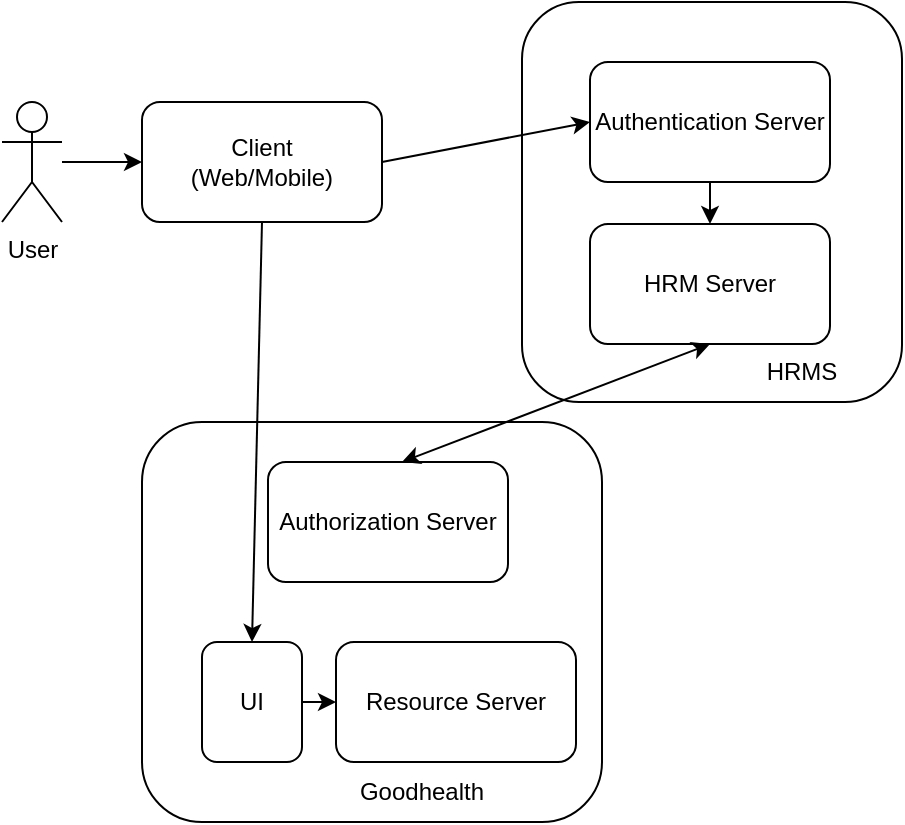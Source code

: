 <mxfile version="13.4.8" type="github">
  <diagram id="7WkYTsBZQpn_qp8Of13j" name="Page-1">
    <mxGraphModel dx="946" dy="449" grid="1" gridSize="10" guides="1" tooltips="1" connect="1" arrows="1" fold="1" page="1" pageScale="1" pageWidth="827" pageHeight="1169" math="0" shadow="0">
      <root>
        <mxCell id="0" />
        <mxCell id="1" parent="0" />
        <mxCell id="LDY9SOWa8UA8EzWxxidL-1" value="Client&lt;br&gt;(Web/Mobile)" style="rounded=1;whiteSpace=wrap;html=1;" vertex="1" parent="1">
          <mxGeometry x="130" y="140" width="120" height="60" as="geometry" />
        </mxCell>
        <mxCell id="LDY9SOWa8UA8EzWxxidL-2" value="" style="rounded=1;whiteSpace=wrap;html=1;" vertex="1" parent="1">
          <mxGeometry x="320" y="90" width="190" height="200" as="geometry" />
        </mxCell>
        <mxCell id="LDY9SOWa8UA8EzWxxidL-3" value="User" style="shape=umlActor;verticalLabelPosition=bottom;verticalAlign=top;html=1;outlineConnect=0;" vertex="1" parent="1">
          <mxGeometry x="60" y="140" width="30" height="60" as="geometry" />
        </mxCell>
        <mxCell id="LDY9SOWa8UA8EzWxxidL-5" value="HRMS" style="text;html=1;strokeColor=none;fillColor=none;align=center;verticalAlign=middle;whiteSpace=wrap;rounded=0;" vertex="1" parent="1">
          <mxGeometry x="440" y="260" width="40" height="30" as="geometry" />
        </mxCell>
        <mxCell id="LDY9SOWa8UA8EzWxxidL-8" value="Authentication Server" style="rounded=1;whiteSpace=wrap;html=1;" vertex="1" parent="1">
          <mxGeometry x="354" y="120" width="120" height="60" as="geometry" />
        </mxCell>
        <mxCell id="LDY9SOWa8UA8EzWxxidL-9" value="HRM Server" style="rounded=1;whiteSpace=wrap;html=1;" vertex="1" parent="1">
          <mxGeometry x="354" y="201" width="120" height="60" as="geometry" />
        </mxCell>
        <mxCell id="LDY9SOWa8UA8EzWxxidL-10" value="" style="rounded=1;whiteSpace=wrap;html=1;" vertex="1" parent="1">
          <mxGeometry x="130" y="300" width="230" height="200" as="geometry" />
        </mxCell>
        <mxCell id="LDY9SOWa8UA8EzWxxidL-11" value="Goodhealth" style="text;html=1;strokeColor=none;fillColor=none;align=center;verticalAlign=middle;whiteSpace=wrap;rounded=0;" vertex="1" parent="1">
          <mxGeometry x="250" y="470" width="40" height="30" as="geometry" />
        </mxCell>
        <mxCell id="LDY9SOWa8UA8EzWxxidL-12" value="Authorization Server" style="rounded=1;whiteSpace=wrap;html=1;" vertex="1" parent="1">
          <mxGeometry x="193" y="320" width="120" height="60" as="geometry" />
        </mxCell>
        <mxCell id="LDY9SOWa8UA8EzWxxidL-13" value="Resource Server" style="rounded=1;whiteSpace=wrap;html=1;" vertex="1" parent="1">
          <mxGeometry x="227" y="410" width="120" height="60" as="geometry" />
        </mxCell>
        <mxCell id="LDY9SOWa8UA8EzWxxidL-14" value="UI" style="rounded=1;whiteSpace=wrap;html=1;" vertex="1" parent="1">
          <mxGeometry x="160" y="410" width="50" height="60" as="geometry" />
        </mxCell>
        <mxCell id="LDY9SOWa8UA8EzWxxidL-15" value="" style="endArrow=classic;html=1;entryX=0;entryY=0.5;entryDx=0;entryDy=0;" edge="1" parent="1" source="LDY9SOWa8UA8EzWxxidL-3" target="LDY9SOWa8UA8EzWxxidL-1">
          <mxGeometry width="50" height="50" relative="1" as="geometry">
            <mxPoint x="350" y="310" as="sourcePoint" />
            <mxPoint x="390" y="270" as="targetPoint" />
          </mxGeometry>
        </mxCell>
        <mxCell id="LDY9SOWa8UA8EzWxxidL-16" value="" style="endArrow=classic;html=1;exitX=1;exitY=0.5;exitDx=0;exitDy=0;entryX=0;entryY=0.5;entryDx=0;entryDy=0;" edge="1" parent="1" source="LDY9SOWa8UA8EzWxxidL-1" target="LDY9SOWa8UA8EzWxxidL-8">
          <mxGeometry width="50" height="50" relative="1" as="geometry">
            <mxPoint x="250" y="200" as="sourcePoint" />
            <mxPoint x="300" y="150" as="targetPoint" />
          </mxGeometry>
        </mxCell>
        <mxCell id="LDY9SOWa8UA8EzWxxidL-17" value="" style="endArrow=classic;html=1;exitX=0.5;exitY=1;exitDx=0;exitDy=0;entryX=0.5;entryY=0;entryDx=0;entryDy=0;" edge="1" parent="1" source="LDY9SOWa8UA8EzWxxidL-8" target="LDY9SOWa8UA8EzWxxidL-9">
          <mxGeometry width="50" height="50" relative="1" as="geometry">
            <mxPoint x="400" y="230" as="sourcePoint" />
            <mxPoint x="450" y="180" as="targetPoint" />
          </mxGeometry>
        </mxCell>
        <mxCell id="LDY9SOWa8UA8EzWxxidL-19" value="" style="endArrow=classic;startArrow=classic;html=1;entryX=0.5;entryY=1;entryDx=0;entryDy=0;" edge="1" parent="1" target="LDY9SOWa8UA8EzWxxidL-9">
          <mxGeometry width="50" height="50" relative="1" as="geometry">
            <mxPoint x="260" y="320" as="sourcePoint" />
            <mxPoint x="400" y="290" as="targetPoint" />
          </mxGeometry>
        </mxCell>
        <mxCell id="LDY9SOWa8UA8EzWxxidL-20" value="" style="endArrow=classic;html=1;exitX=0.5;exitY=1;exitDx=0;exitDy=0;entryX=0.5;entryY=0;entryDx=0;entryDy=0;" edge="1" parent="1" source="LDY9SOWa8UA8EzWxxidL-1" target="LDY9SOWa8UA8EzWxxidL-14">
          <mxGeometry width="50" height="50" relative="1" as="geometry">
            <mxPoint x="350" y="340" as="sourcePoint" />
            <mxPoint x="400" y="290" as="targetPoint" />
          </mxGeometry>
        </mxCell>
        <mxCell id="LDY9SOWa8UA8EzWxxidL-21" value="" style="endArrow=classic;html=1;exitX=1;exitY=0.5;exitDx=0;exitDy=0;entryX=0;entryY=0.5;entryDx=0;entryDy=0;" edge="1" parent="1" source="LDY9SOWa8UA8EzWxxidL-14" target="LDY9SOWa8UA8EzWxxidL-13">
          <mxGeometry width="50" height="50" relative="1" as="geometry">
            <mxPoint x="350" y="340" as="sourcePoint" />
            <mxPoint x="400" y="290" as="targetPoint" />
          </mxGeometry>
        </mxCell>
      </root>
    </mxGraphModel>
  </diagram>
</mxfile>
